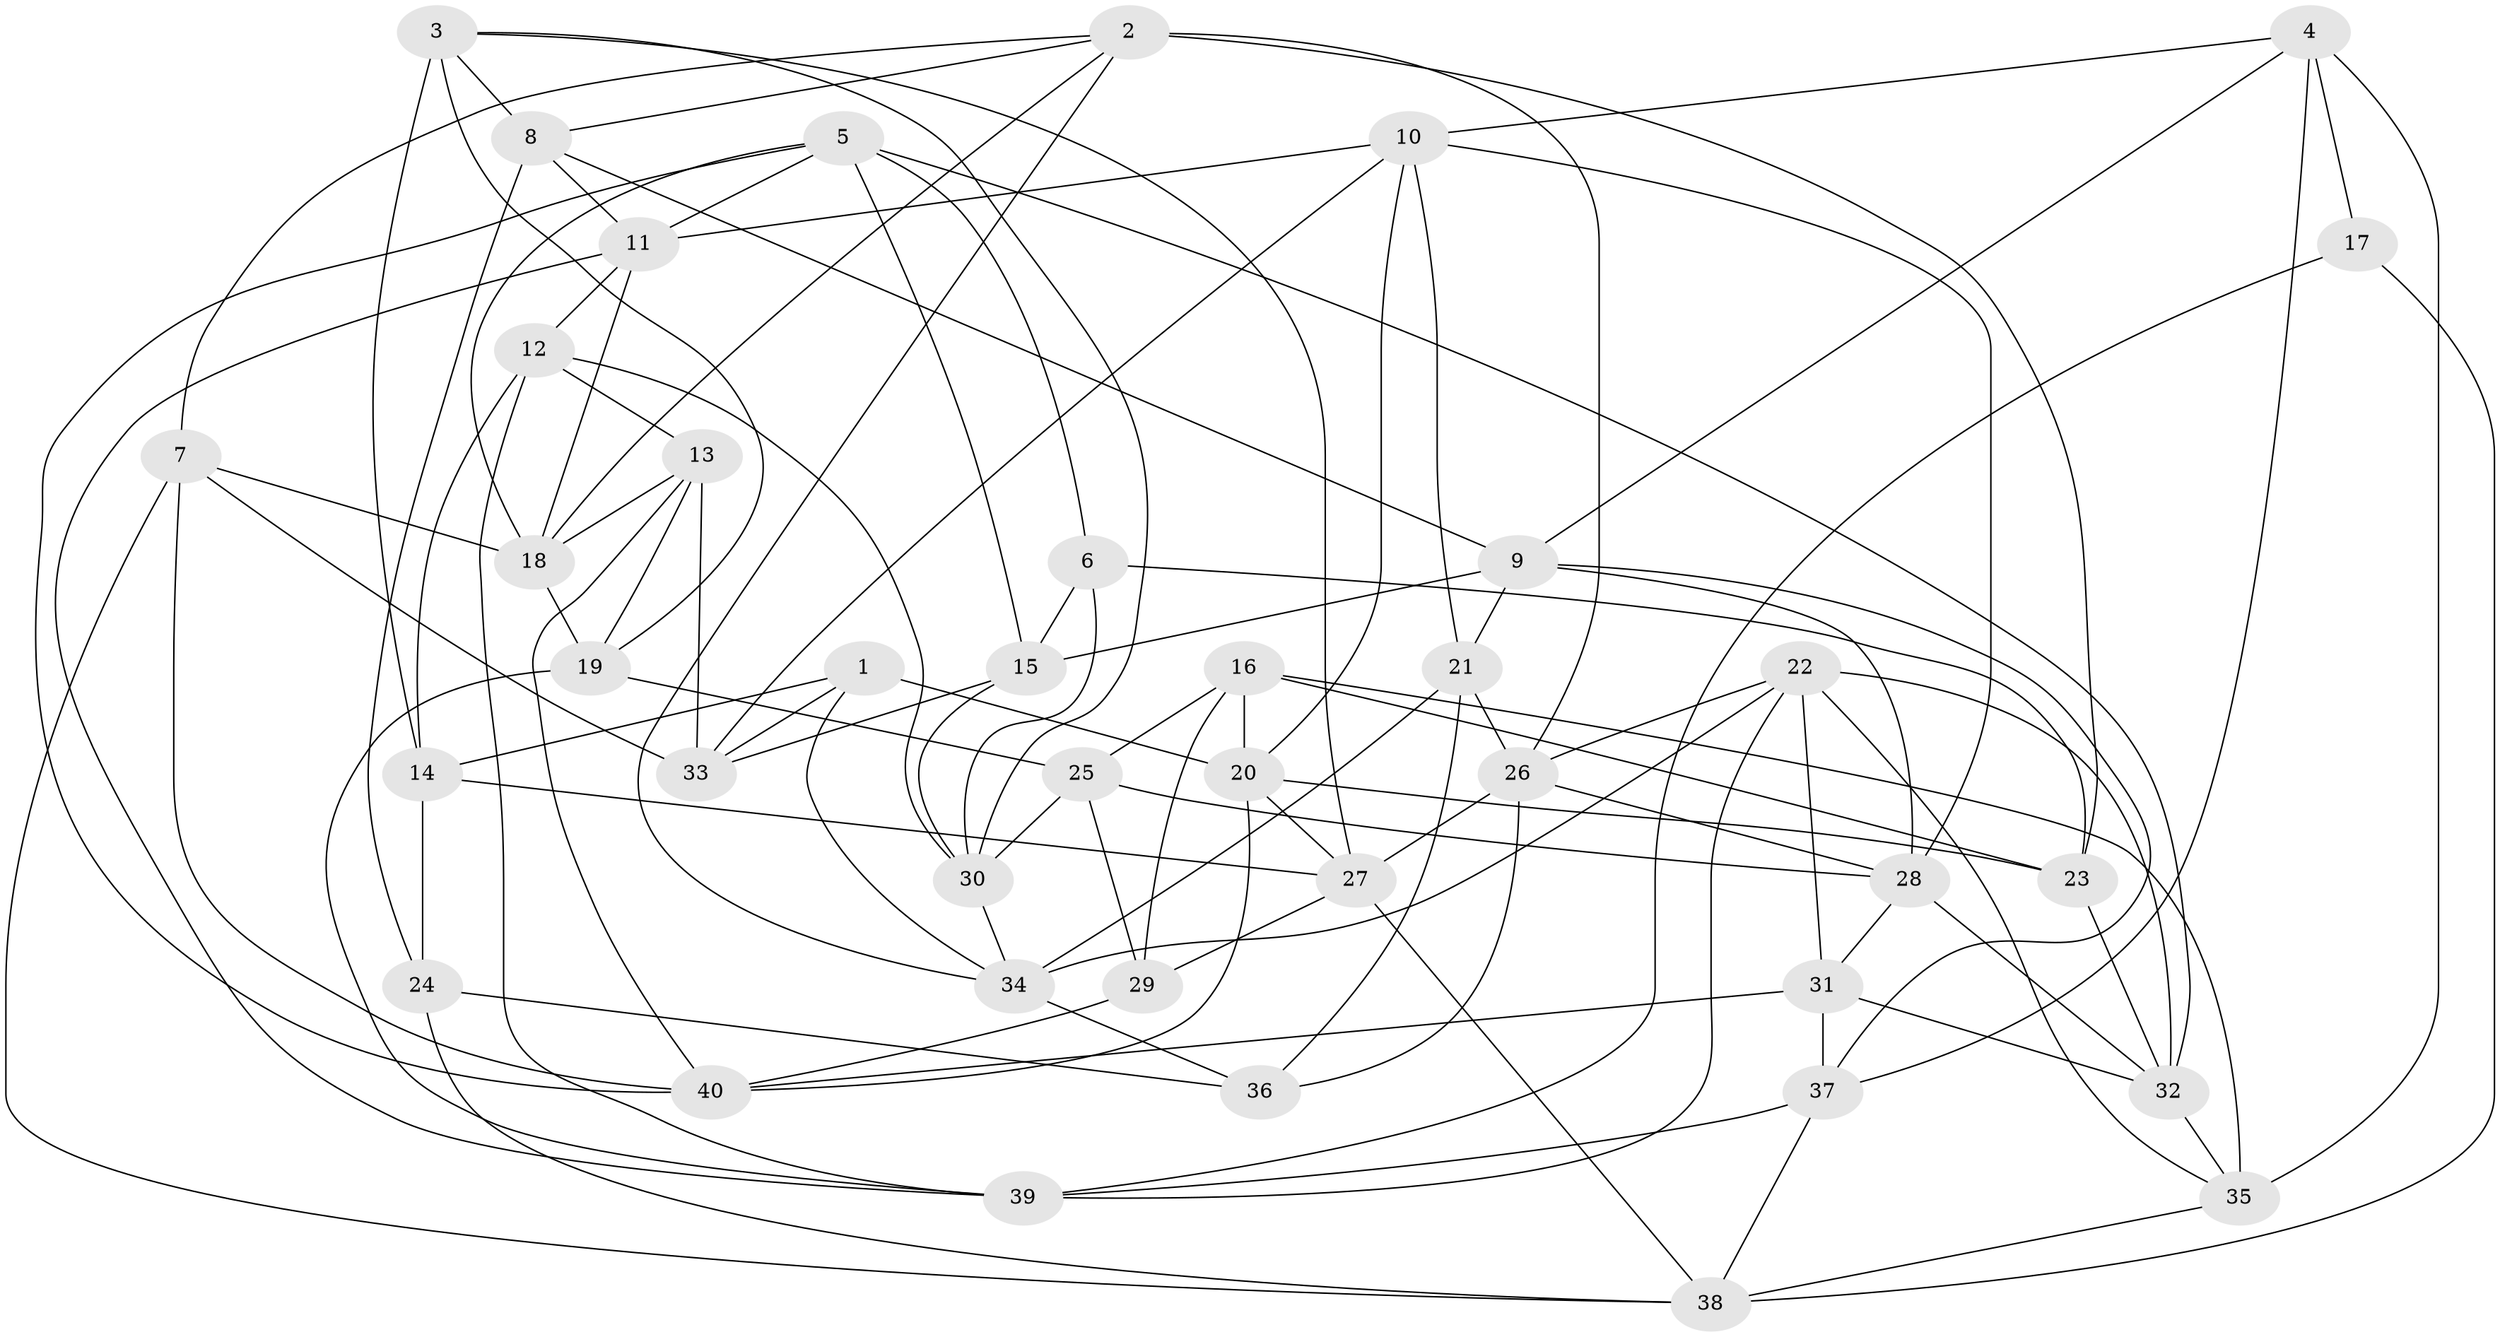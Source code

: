 // original degree distribution, {4: 1.0}
// Generated by graph-tools (version 1.1) at 2025/38/03/04/25 23:38:11]
// undirected, 40 vertices, 105 edges
graph export_dot {
  node [color=gray90,style=filled];
  1;
  2;
  3;
  4;
  5;
  6;
  7;
  8;
  9;
  10;
  11;
  12;
  13;
  14;
  15;
  16;
  17;
  18;
  19;
  20;
  21;
  22;
  23;
  24;
  25;
  26;
  27;
  28;
  29;
  30;
  31;
  32;
  33;
  34;
  35;
  36;
  37;
  38;
  39;
  40;
  1 -- 14 [weight=1.0];
  1 -- 20 [weight=1.0];
  1 -- 33 [weight=1.0];
  1 -- 34 [weight=1.0];
  2 -- 7 [weight=1.0];
  2 -- 8 [weight=1.0];
  2 -- 18 [weight=1.0];
  2 -- 23 [weight=1.0];
  2 -- 26 [weight=1.0];
  2 -- 34 [weight=1.0];
  3 -- 8 [weight=1.0];
  3 -- 14 [weight=2.0];
  3 -- 19 [weight=1.0];
  3 -- 27 [weight=1.0];
  3 -- 30 [weight=1.0];
  4 -- 9 [weight=1.0];
  4 -- 10 [weight=1.0];
  4 -- 17 [weight=2.0];
  4 -- 35 [weight=1.0];
  4 -- 37 [weight=1.0];
  5 -- 6 [weight=1.0];
  5 -- 11 [weight=1.0];
  5 -- 15 [weight=1.0];
  5 -- 18 [weight=1.0];
  5 -- 32 [weight=1.0];
  5 -- 40 [weight=1.0];
  6 -- 15 [weight=2.0];
  6 -- 23 [weight=2.0];
  6 -- 30 [weight=1.0];
  7 -- 18 [weight=1.0];
  7 -- 33 [weight=2.0];
  7 -- 38 [weight=1.0];
  7 -- 40 [weight=1.0];
  8 -- 9 [weight=1.0];
  8 -- 11 [weight=1.0];
  8 -- 24 [weight=2.0];
  9 -- 15 [weight=1.0];
  9 -- 21 [weight=1.0];
  9 -- 28 [weight=1.0];
  9 -- 37 [weight=1.0];
  10 -- 11 [weight=1.0];
  10 -- 20 [weight=1.0];
  10 -- 21 [weight=1.0];
  10 -- 28 [weight=1.0];
  10 -- 33 [weight=1.0];
  11 -- 12 [weight=1.0];
  11 -- 18 [weight=1.0];
  11 -- 39 [weight=1.0];
  12 -- 13 [weight=2.0];
  12 -- 14 [weight=1.0];
  12 -- 30 [weight=1.0];
  12 -- 39 [weight=1.0];
  13 -- 18 [weight=1.0];
  13 -- 19 [weight=1.0];
  13 -- 33 [weight=1.0];
  13 -- 40 [weight=1.0];
  14 -- 24 [weight=1.0];
  14 -- 27 [weight=1.0];
  15 -- 30 [weight=1.0];
  15 -- 33 [weight=1.0];
  16 -- 20 [weight=1.0];
  16 -- 23 [weight=1.0];
  16 -- 25 [weight=1.0];
  16 -- 29 [weight=1.0];
  16 -- 35 [weight=2.0];
  17 -- 38 [weight=1.0];
  17 -- 39 [weight=1.0];
  18 -- 19 [weight=1.0];
  19 -- 25 [weight=2.0];
  19 -- 39 [weight=1.0];
  20 -- 23 [weight=1.0];
  20 -- 27 [weight=1.0];
  20 -- 40 [weight=1.0];
  21 -- 26 [weight=1.0];
  21 -- 34 [weight=1.0];
  21 -- 36 [weight=2.0];
  22 -- 26 [weight=1.0];
  22 -- 31 [weight=1.0];
  22 -- 32 [weight=1.0];
  22 -- 34 [weight=1.0];
  22 -- 35 [weight=1.0];
  22 -- 39 [weight=1.0];
  23 -- 32 [weight=1.0];
  24 -- 36 [weight=2.0];
  24 -- 38 [weight=1.0];
  25 -- 28 [weight=1.0];
  25 -- 29 [weight=1.0];
  25 -- 30 [weight=1.0];
  26 -- 27 [weight=1.0];
  26 -- 28 [weight=1.0];
  26 -- 36 [weight=1.0];
  27 -- 29 [weight=1.0];
  27 -- 38 [weight=1.0];
  28 -- 31 [weight=1.0];
  28 -- 32 [weight=1.0];
  29 -- 40 [weight=1.0];
  30 -- 34 [weight=1.0];
  31 -- 32 [weight=1.0];
  31 -- 37 [weight=2.0];
  31 -- 40 [weight=1.0];
  32 -- 35 [weight=1.0];
  34 -- 36 [weight=1.0];
  35 -- 38 [weight=1.0];
  37 -- 38 [weight=1.0];
  37 -- 39 [weight=1.0];
}
